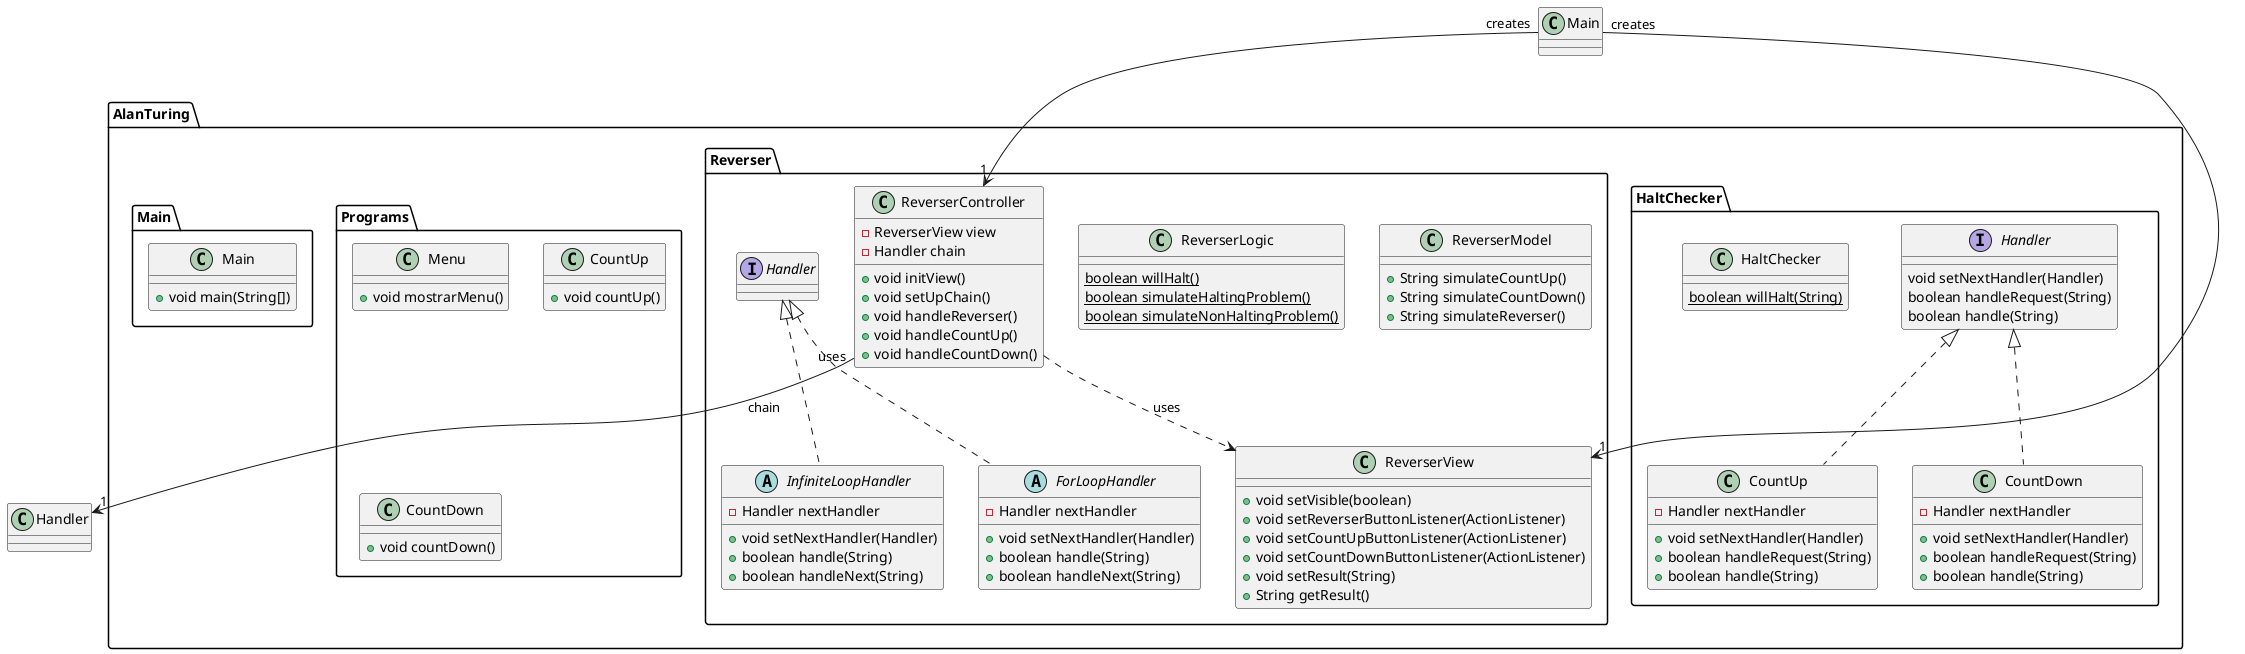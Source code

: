 @startuml

package AlanTuring.HaltChecker {
    interface Handler {
        void setNextHandler(Handler)
        boolean handleRequest(String)
        boolean handle(String)
    }

    class HaltChecker {
        {static} boolean willHalt(String)
    }

    class CountUp implements Handler {
        -Handler nextHandler
        +void setNextHandler(Handler)
        +boolean handleRequest(String)
        +boolean handle(String)
    }

    class CountDown implements Handler {
        -Handler nextHandler
        +void setNextHandler(Handler)
        +boolean handleRequest(String)
        +boolean handle(String)
    }
}

package AlanTuring.Programs {
    class Menu {
        +void mostrarMenu()
    }

    class CountUp {
        +void countUp()
    }

    class CountDown {
        +void countDown()
    }
}

package AlanTuring.Reverser {
    class ReverserModel {
        +String simulateCountUp()
        +String simulateCountDown()
        +String simulateReverser()
    }

    class ReverserLogic {
        {static} boolean willHalt()
        {static} boolean simulateHaltingProblem()
        {static} boolean simulateNonHaltingProblem()
    }

    class ReverserView {
        +void setVisible(boolean)
        +void setReverserButtonListener(ActionListener)
        +void setCountUpButtonListener(ActionListener)
        +void setCountDownButtonListener(ActionListener)
        +void setResult(String)
        +String getResult()
    }

    class ReverserController {
        -ReverserView view
        -Handler chain
        +void initView()
        +void setUpChain()
        +void handleReverser()
        +void handleCountUp()
        +void handleCountDown()
    }

    abstract class InfiniteLoopHandler implements Handler {
        -Handler nextHandler
        +void setNextHandler(Handler)
        +boolean handle(String)
        +boolean handleNext(String)
    }

    abstract class ForLoopHandler implements Handler {
        -Handler nextHandler
        +void setNextHandler(Handler)
        +boolean handle(String)
        +boolean handleNext(String)
    }
}

package AlanTuring.Main {
    class Main {
        +void main(String[])
    }
}

Main "creates" --> "1" ReverserView
Main "creates" --> "1" ReverserController

ReverserController ..> ReverserView : uses
ReverserController "uses" --> "1" Handler : chain

@enduml
